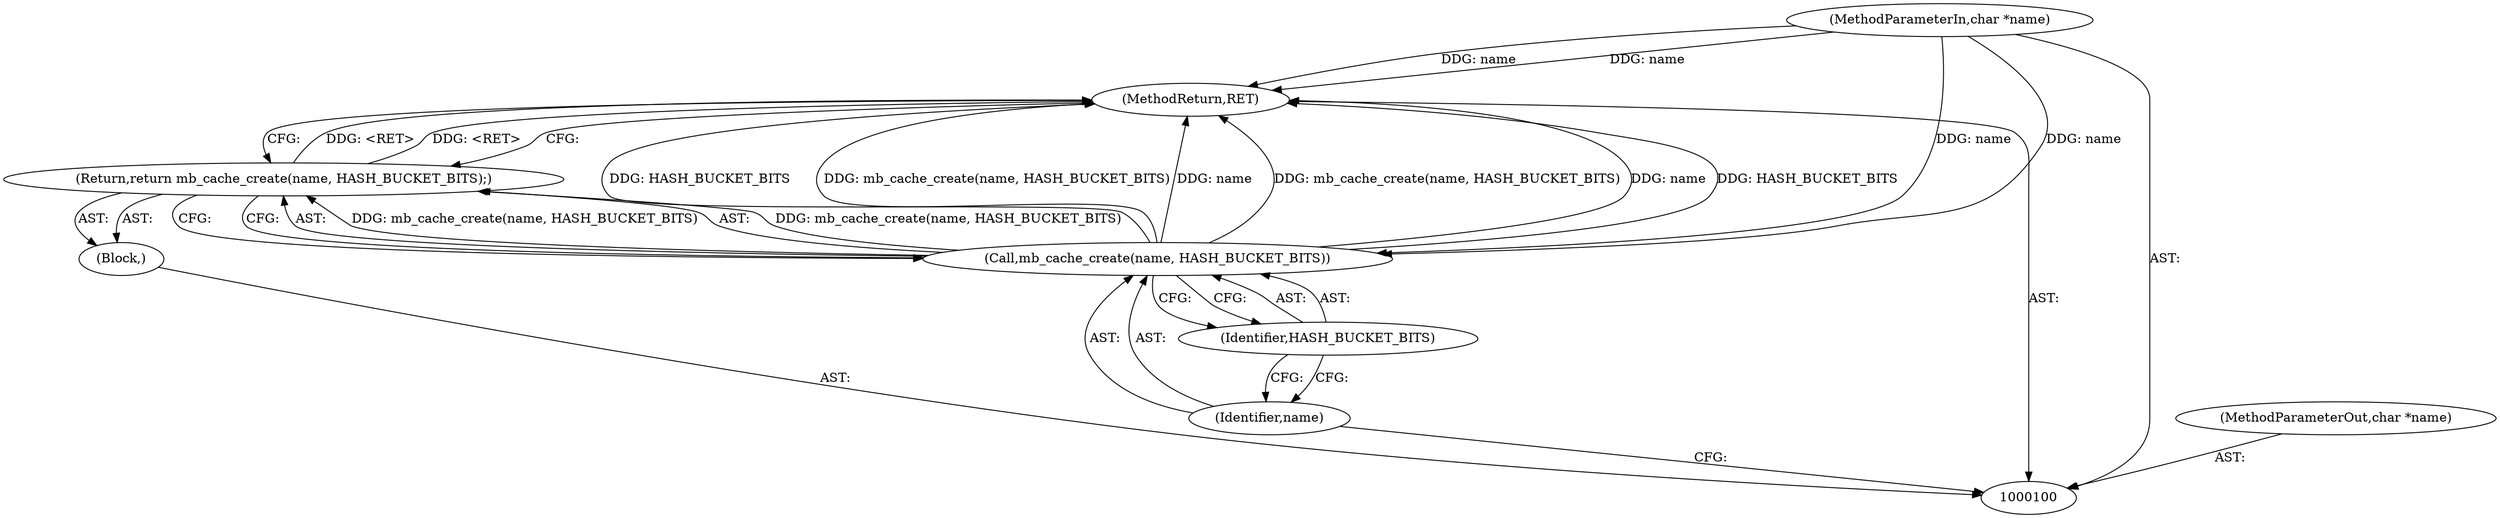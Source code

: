 digraph "1_linux_82939d7999dfc1f1998c4b1c12e2f19edbdff272_6" {
"1000107" [label="(MethodReturn,RET)"];
"1000101" [label="(MethodParameterIn,char *name)"];
"1000118" [label="(MethodParameterOut,char *name)"];
"1000102" [label="(Block,)"];
"1000103" [label="(Return,return mb_cache_create(name, HASH_BUCKET_BITS);)"];
"1000105" [label="(Identifier,name)"];
"1000106" [label="(Identifier,HASH_BUCKET_BITS)"];
"1000104" [label="(Call,mb_cache_create(name, HASH_BUCKET_BITS))"];
"1000107" -> "1000100"  [label="AST: "];
"1000107" -> "1000103"  [label="CFG: "];
"1000103" -> "1000107"  [label="DDG: <RET>"];
"1000104" -> "1000107"  [label="DDG: mb_cache_create(name, HASH_BUCKET_BITS)"];
"1000104" -> "1000107"  [label="DDG: name"];
"1000104" -> "1000107"  [label="DDG: HASH_BUCKET_BITS"];
"1000101" -> "1000107"  [label="DDG: name"];
"1000101" -> "1000100"  [label="AST: "];
"1000101" -> "1000107"  [label="DDG: name"];
"1000101" -> "1000104"  [label="DDG: name"];
"1000118" -> "1000100"  [label="AST: "];
"1000102" -> "1000100"  [label="AST: "];
"1000103" -> "1000102"  [label="AST: "];
"1000103" -> "1000102"  [label="AST: "];
"1000103" -> "1000104"  [label="CFG: "];
"1000104" -> "1000103"  [label="AST: "];
"1000107" -> "1000103"  [label="CFG: "];
"1000103" -> "1000107"  [label="DDG: <RET>"];
"1000104" -> "1000103"  [label="DDG: mb_cache_create(name, HASH_BUCKET_BITS)"];
"1000105" -> "1000104"  [label="AST: "];
"1000105" -> "1000100"  [label="CFG: "];
"1000106" -> "1000105"  [label="CFG: "];
"1000106" -> "1000104"  [label="AST: "];
"1000106" -> "1000105"  [label="CFG: "];
"1000104" -> "1000106"  [label="CFG: "];
"1000104" -> "1000103"  [label="AST: "];
"1000104" -> "1000106"  [label="CFG: "];
"1000105" -> "1000104"  [label="AST: "];
"1000106" -> "1000104"  [label="AST: "];
"1000103" -> "1000104"  [label="CFG: "];
"1000104" -> "1000107"  [label="DDG: mb_cache_create(name, HASH_BUCKET_BITS)"];
"1000104" -> "1000107"  [label="DDG: name"];
"1000104" -> "1000107"  [label="DDG: HASH_BUCKET_BITS"];
"1000104" -> "1000103"  [label="DDG: mb_cache_create(name, HASH_BUCKET_BITS)"];
"1000101" -> "1000104"  [label="DDG: name"];
}
